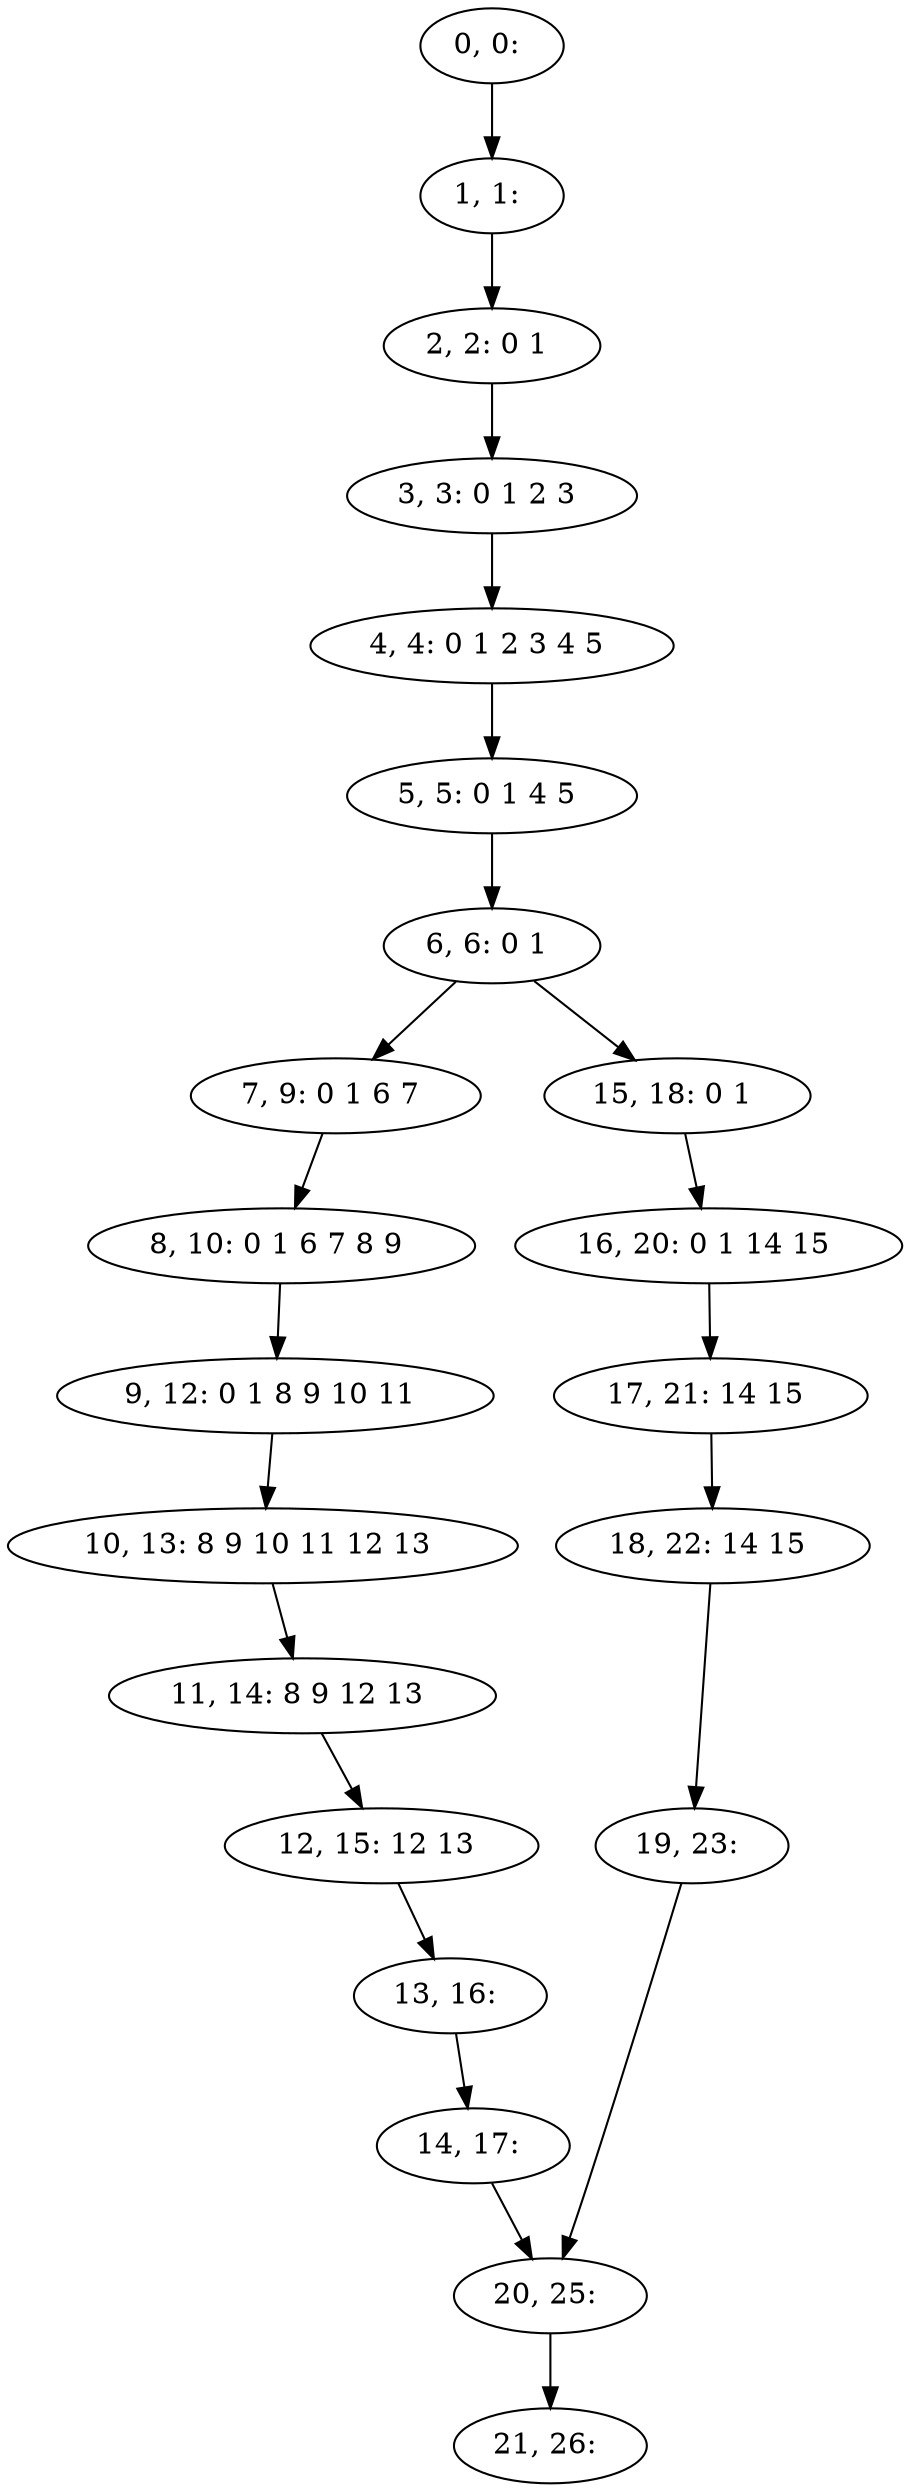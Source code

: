 digraph G {
0[label="0, 0: "];
1[label="1, 1: "];
2[label="2, 2: 0 1 "];
3[label="3, 3: 0 1 2 3 "];
4[label="4, 4: 0 1 2 3 4 5 "];
5[label="5, 5: 0 1 4 5 "];
6[label="6, 6: 0 1 "];
7[label="7, 9: 0 1 6 7 "];
8[label="8, 10: 0 1 6 7 8 9 "];
9[label="9, 12: 0 1 8 9 10 11 "];
10[label="10, 13: 8 9 10 11 12 13 "];
11[label="11, 14: 8 9 12 13 "];
12[label="12, 15: 12 13 "];
13[label="13, 16: "];
14[label="14, 17: "];
15[label="15, 18: 0 1 "];
16[label="16, 20: 0 1 14 15 "];
17[label="17, 21: 14 15 "];
18[label="18, 22: 14 15 "];
19[label="19, 23: "];
20[label="20, 25: "];
21[label="21, 26: "];
0->1 ;
1->2 ;
2->3 ;
3->4 ;
4->5 ;
5->6 ;
6->7 ;
6->15 ;
7->8 ;
8->9 ;
9->10 ;
10->11 ;
11->12 ;
12->13 ;
13->14 ;
14->20 ;
15->16 ;
16->17 ;
17->18 ;
18->19 ;
19->20 ;
20->21 ;
}
